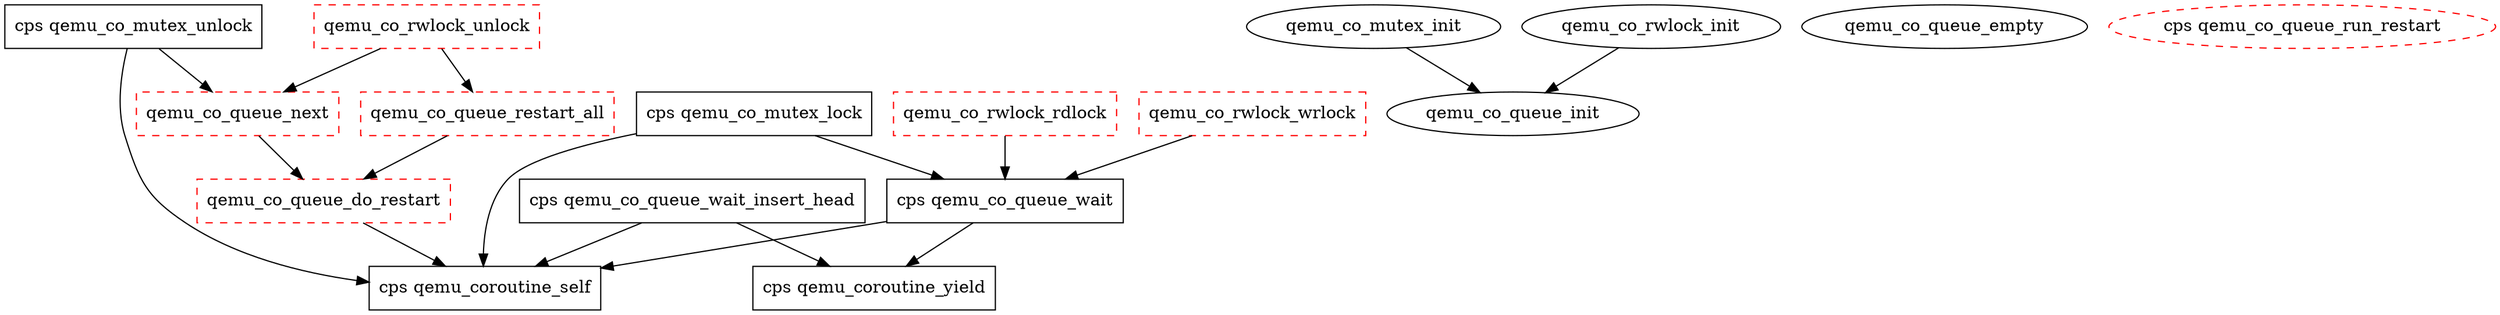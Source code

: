 digraph G {
  "qemu_co_queue_do_restart" [shape=box, color="#FF0000", style=dashed];
  "cps qemu_coroutine_yield" [shape=box, color="#000000", style=solid];
  "cps qemu_coroutine_self" [shape=box, color="#000000", style=solid];
  "qemu_co_queue_init" [shape=ellipse, color="#000000", style=solid];
  "cps qemu_co_queue_wait" [shape=box, color="#000000", style=solid];
  "cps qemu_co_queue_wait_insert_head" [shape=box, color="#000000",
                                        style=solid];
  "qemu_co_queue_next" [shape=box, color="#FF0000", style=dashed];
  "qemu_co_queue_restart_all" [shape=box, color="#FF0000", style=dashed];
  "qemu_co_queue_empty" [shape=ellipse, color="#000000", style=solid];
  "qemu_co_mutex_init" [shape=ellipse, color="#000000", style=solid];
  "cps qemu_co_mutex_lock" [shape=box, color="#000000", style=solid];
  "cps qemu_co_mutex_unlock" [shape=box, color="#000000", style=solid];
  "qemu_co_rwlock_init" [shape=ellipse, color="#000000", style=solid];
  "qemu_co_rwlock_rdlock" [shape=box, color="#FF0000", style=dashed];
  "qemu_co_rwlock_wrlock" [shape=box, color="#FF0000", style=dashed];
  "qemu_co_rwlock_unlock" [shape=box, color="#FF0000", style=dashed];
  "cps qemu_co_queue_run_restart" [shape=ellipse, color="#FF0000",
                                   style=dashed];
  
  
  "qemu_co_queue_do_restart" -> "cps qemu_coroutine_self";
  "cps qemu_co_queue_wait" -> "cps qemu_coroutine_yield";
  "cps qemu_co_queue_wait" -> "cps qemu_coroutine_self";
  "cps qemu_co_queue_wait_insert_head" -> "cps qemu_coroutine_yield";
  "cps qemu_co_queue_wait_insert_head" -> "cps qemu_coroutine_self";
  "qemu_co_queue_next" -> "qemu_co_queue_do_restart";
  "qemu_co_queue_restart_all" -> "qemu_co_queue_do_restart";
  "qemu_co_mutex_init" -> "qemu_co_queue_init";
  "cps qemu_co_mutex_lock" -> "cps qemu_coroutine_self";
  "cps qemu_co_mutex_lock" -> "cps qemu_co_queue_wait";
  "cps qemu_co_mutex_unlock" -> "cps qemu_coroutine_self";
  "cps qemu_co_mutex_unlock" -> "qemu_co_queue_next";
  "qemu_co_rwlock_init" -> "qemu_co_queue_init";
  "qemu_co_rwlock_rdlock" -> "cps qemu_co_queue_wait";
  "qemu_co_rwlock_wrlock" -> "cps qemu_co_queue_wait";
  "qemu_co_rwlock_unlock" -> "qemu_co_queue_next";
  "qemu_co_rwlock_unlock" -> "qemu_co_queue_restart_all";
  
  }